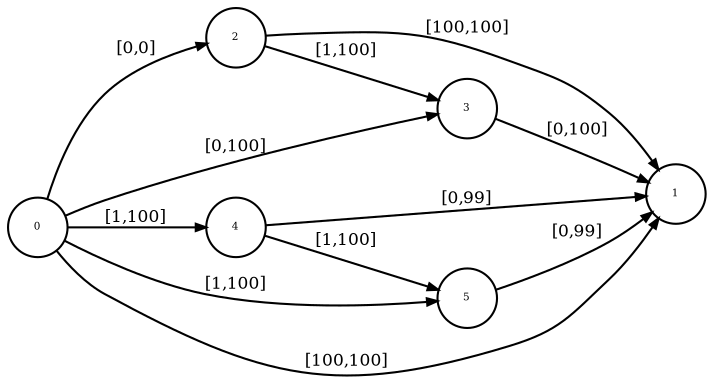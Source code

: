 digraph stnu {
	rankdir=LR;
	node [with=.2, height=.2, fontsize=5, shape=circle, style=filled, fillcolor=white];	2 -> 1 [fontsize=8, arrowsize= .5, label = "[100,100]"];
	2 -> 3 [fontsize=8, arrowsize= .5, label = "[1,100]"];
	3 -> 1 [fontsize=8, arrowsize= .5, label = "[0,100]"];
	4 -> 1 [fontsize=8, arrowsize= .5, label = "[0,99]"];
	4 -> 5 [fontsize=8, arrowsize= .5, label = "[1,100]"];
	5 -> 1 [fontsize=8, arrowsize= .5, label = "[0,99]"];
	0 -> 1 [fontsize=8, arrowsize= .5, label = "[100,100]"];
	0 -> 2 [fontsize=8, arrowsize= .5, label = "[0,0]"];
	0 -> 3 [fontsize=8, arrowsize= .5, label = "[0,100]"];
	0 -> 4 [fontsize=8, arrowsize= .5, label = "[1,100]"];
	0 -> 5 [fontsize=8, arrowsize= .5, label = "[1,100]"];

}

